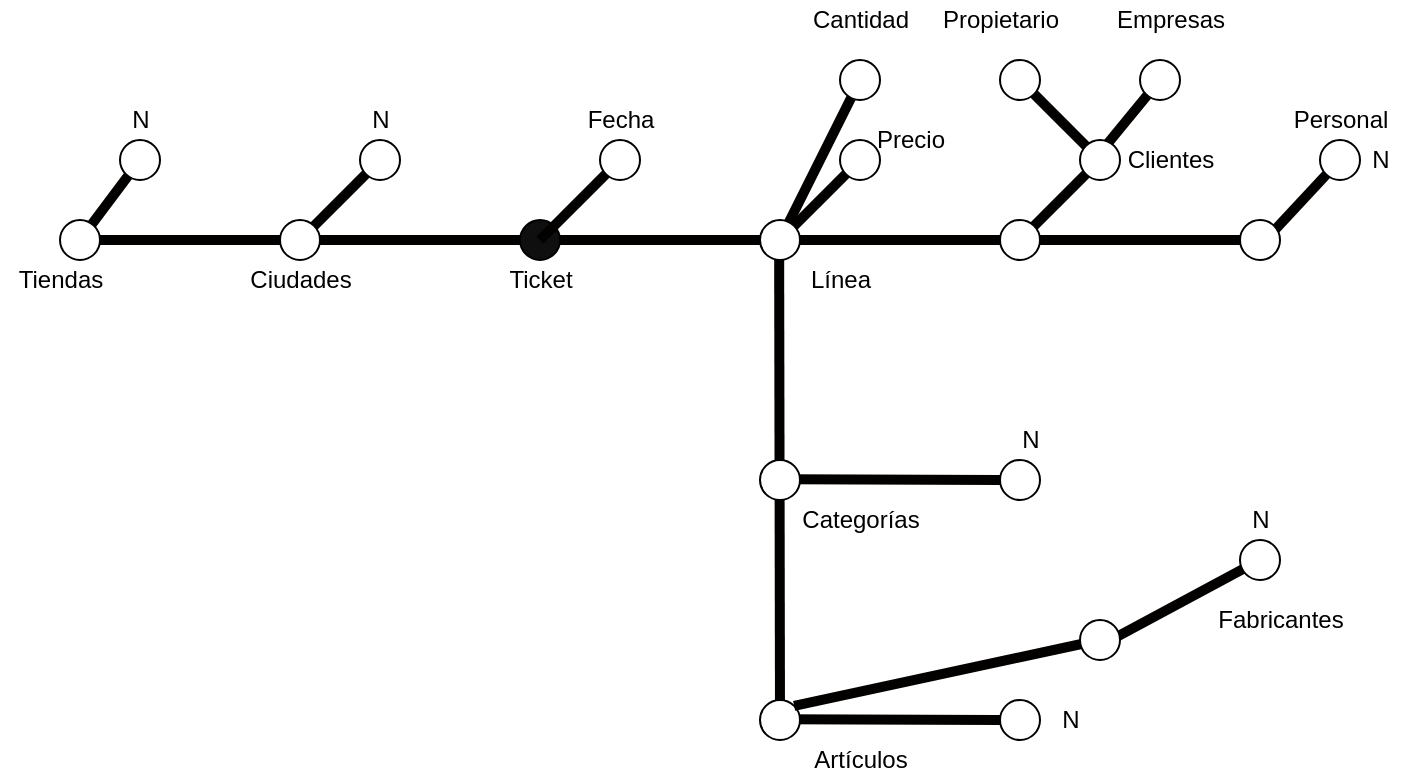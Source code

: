 <mxfile version="16.5.1" type="device"><diagram id="hO-h45bcfFyRjPTY6mH5" name="Página-1"><mxGraphModel dx="868" dy="553" grid="1" gridSize="10" guides="1" tooltips="1" connect="1" arrows="1" fold="1" page="1" pageScale="1" pageWidth="827" pageHeight="1169" math="0" shadow="0"><root><mxCell id="0"/><mxCell id="1" parent="0"/><mxCell id="je22uSwJzcgYAlkE25QJ-40" value="" style="endArrow=none;html=1;rounded=0;fillColor=#a20025;strokeColor=#030000;strokeWidth=5;startArrow=none;" edge="1" parent="1" target="je22uSwJzcgYAlkE25QJ-39"><mxGeometry width="50" height="50" relative="1" as="geometry"><mxPoint x="600" y="200" as="sourcePoint"/><mxPoint x="640" y="160" as="targetPoint"/></mxGeometry></mxCell><mxCell id="je22uSwJzcgYAlkE25QJ-38" value="" style="endArrow=none;html=1;rounded=0;fillColor=#a20025;strokeColor=#030000;strokeWidth=5;startArrow=none;" edge="1" parent="1" target="je22uSwJzcgYAlkE25QJ-37"><mxGeometry width="50" height="50" relative="1" as="geometry"><mxPoint x="480" y="200" as="sourcePoint"/><mxPoint x="520" y="160" as="targetPoint"/></mxGeometry></mxCell><mxCell id="je22uSwJzcgYAlkE25QJ-31" value="" style="endArrow=none;html=1;rounded=0;fillColor=#a20025;strokeColor=#030000;strokeWidth=5;startArrow=none;" edge="1" parent="1" target="je22uSwJzcgYAlkE25QJ-27"><mxGeometry width="50" height="50" relative="1" as="geometry"><mxPoint x="240" y="200" as="sourcePoint"/><mxPoint x="280" y="160" as="targetPoint"/></mxGeometry></mxCell><mxCell id="je22uSwJzcgYAlkE25QJ-17" value="" style="endArrow=none;html=1;rounded=0;fillColor=#a20025;strokeColor=#030000;strokeWidth=5;startArrow=none;" edge="1" parent="1" source="je22uSwJzcgYAlkE25QJ-27"><mxGeometry width="50" height="50" relative="1" as="geometry"><mxPoint x="240" y="200" as="sourcePoint"/><mxPoint x="280" y="160" as="targetPoint"/></mxGeometry></mxCell><mxCell id="je22uSwJzcgYAlkE25QJ-26" value="" style="endArrow=none;html=1;rounded=0;fillColor=#a20025;strokeColor=#030000;strokeWidth=5;startArrow=none;" edge="1" parent="1" target="je22uSwJzcgYAlkE25QJ-25"><mxGeometry width="50" height="50" relative="1" as="geometry"><mxPoint x="130" y="200" as="sourcePoint"/><mxPoint x="160" y="160" as="targetPoint"/></mxGeometry></mxCell><mxCell id="je22uSwJzcgYAlkE25QJ-5" value="" style="endArrow=none;html=1;rounded=0;fillColor=#a20025;strokeColor=#030000;strokeWidth=5;" edge="1" parent="1" target="je22uSwJzcgYAlkE25QJ-4"><mxGeometry width="50" height="50" relative="1" as="geometry"><mxPoint x="120" y="200" as="sourcePoint"/><mxPoint x="760" y="200" as="targetPoint"/></mxGeometry></mxCell><mxCell id="je22uSwJzcgYAlkE25QJ-6" value="" style="ellipse;whiteSpace=wrap;html=1;aspect=fixed;" vertex="1" parent="1"><mxGeometry x="230" y="190" width="20" height="20" as="geometry"/></mxCell><mxCell id="je22uSwJzcgYAlkE25QJ-7" value="" style="endArrow=none;html=1;rounded=0;fillColor=#a20025;strokeColor=#030000;strokeWidth=5;startArrow=none;" edge="1" parent="1" source="je22uSwJzcgYAlkE25QJ-4" target="je22uSwJzcgYAlkE25QJ-6"><mxGeometry width="50" height="50" relative="1" as="geometry"><mxPoint x="140" y="200" as="sourcePoint"/><mxPoint x="760" y="200" as="targetPoint"/></mxGeometry></mxCell><mxCell id="je22uSwJzcgYAlkE25QJ-8" value="" style="ellipse;whiteSpace=wrap;html=1;aspect=fixed;fillColor=#0F0F0F;" vertex="1" parent="1"><mxGeometry x="350" y="190" width="20" height="20" as="geometry"/></mxCell><mxCell id="je22uSwJzcgYAlkE25QJ-9" value="" style="endArrow=none;html=1;rounded=0;fillColor=#a20025;strokeColor=#030000;strokeWidth=5;startArrow=none;" edge="1" parent="1" source="je22uSwJzcgYAlkE25QJ-6" target="je22uSwJzcgYAlkE25QJ-8"><mxGeometry width="50" height="50" relative="1" as="geometry"><mxPoint x="250" y="200" as="sourcePoint"/><mxPoint x="760" y="200" as="targetPoint"/></mxGeometry></mxCell><mxCell id="je22uSwJzcgYAlkE25QJ-13" value="" style="endArrow=none;html=1;rounded=0;fillColor=#a20025;strokeColor=#030000;strokeWidth=5;startArrow=none;" edge="1" parent="1" source="je22uSwJzcgYAlkE25QJ-21" target="je22uSwJzcgYAlkE25QJ-12"><mxGeometry width="50" height="50" relative="1" as="geometry"><mxPoint x="370" y="200" as="sourcePoint"/><mxPoint x="760" y="200" as="targetPoint"/></mxGeometry></mxCell><mxCell id="je22uSwJzcgYAlkE25QJ-16" value="" style="endArrow=none;html=1;rounded=0;fillColor=#a20025;strokeColor=#030000;strokeWidth=5;startArrow=none;" edge="1" parent="1" source="je22uSwJzcgYAlkE25QJ-25"><mxGeometry width="50" height="50" relative="1" as="geometry"><mxPoint x="130" y="200" as="sourcePoint"/><mxPoint x="160" y="160" as="targetPoint"/></mxGeometry></mxCell><mxCell id="je22uSwJzcgYAlkE25QJ-4" value="" style="ellipse;whiteSpace=wrap;html=1;aspect=fixed;" vertex="1" parent="1"><mxGeometry x="120" y="190" width="20" height="20" as="geometry"/></mxCell><mxCell id="je22uSwJzcgYAlkE25QJ-18" value="" style="endArrow=none;html=1;rounded=0;fillColor=#a20025;strokeColor=#030000;strokeWidth=5;startArrow=none;" edge="1" parent="1" source="je22uSwJzcgYAlkE25QJ-35"><mxGeometry width="50" height="50" relative="1" as="geometry"><mxPoint x="360" y="200" as="sourcePoint"/><mxPoint x="400" y="160" as="targetPoint"/></mxGeometry></mxCell><mxCell id="je22uSwJzcgYAlkE25QJ-20" value="" style="endArrow=none;html=1;rounded=0;fillColor=#a20025;strokeColor=#030000;strokeWidth=5;startArrow=none;" edge="1" parent="1" source="je22uSwJzcgYAlkE25QJ-37"><mxGeometry width="50" height="50" relative="1" as="geometry"><mxPoint x="480" y="200" as="sourcePoint"/><mxPoint x="520" y="160" as="targetPoint"/></mxGeometry></mxCell><mxCell id="je22uSwJzcgYAlkE25QJ-22" value="" style="endArrow=none;html=1;rounded=0;fillColor=#a20025;strokeColor=#030000;strokeWidth=5;startArrow=none;" edge="1" parent="1" source="je22uSwJzcgYAlkE25QJ-8" target="je22uSwJzcgYAlkE25QJ-21"><mxGeometry width="50" height="50" relative="1" as="geometry"><mxPoint x="370" y="200" as="sourcePoint"/><mxPoint x="590" y="200" as="targetPoint"/></mxGeometry></mxCell><mxCell id="je22uSwJzcgYAlkE25QJ-23" value="" style="endArrow=none;html=1;rounded=0;fillColor=#a20025;strokeColor=#030000;strokeWidth=5;startArrow=none;" edge="1" parent="1" source="je22uSwJzcgYAlkE25QJ-39"><mxGeometry width="50" height="50" relative="1" as="geometry"><mxPoint x="600" y="200" as="sourcePoint"/><mxPoint x="640" y="160" as="targetPoint"/></mxGeometry></mxCell><mxCell id="je22uSwJzcgYAlkE25QJ-12" value="" style="ellipse;whiteSpace=wrap;html=1;aspect=fixed;" vertex="1" parent="1"><mxGeometry x="590" y="190" width="20" height="20" as="geometry"/></mxCell><mxCell id="je22uSwJzcgYAlkE25QJ-25" value="" style="ellipse;whiteSpace=wrap;html=1;aspect=fixed;" vertex="1" parent="1"><mxGeometry x="150" y="150" width="20" height="20" as="geometry"/></mxCell><mxCell id="je22uSwJzcgYAlkE25QJ-27" value="" style="ellipse;whiteSpace=wrap;html=1;aspect=fixed;" vertex="1" parent="1"><mxGeometry x="270" y="150" width="20" height="20" as="geometry"/></mxCell><mxCell id="je22uSwJzcgYAlkE25QJ-35" value="" style="ellipse;whiteSpace=wrap;html=1;aspect=fixed;" vertex="1" parent="1"><mxGeometry x="390" y="150" width="20" height="20" as="geometry"/></mxCell><mxCell id="je22uSwJzcgYAlkE25QJ-36" value="" style="endArrow=none;html=1;rounded=0;fillColor=#a20025;strokeColor=#030000;strokeWidth=5;startArrow=none;" edge="1" parent="1" target="je22uSwJzcgYAlkE25QJ-35"><mxGeometry width="50" height="50" relative="1" as="geometry"><mxPoint x="360" y="200" as="sourcePoint"/><mxPoint x="400" y="160" as="targetPoint"/></mxGeometry></mxCell><mxCell id="je22uSwJzcgYAlkE25QJ-37" value="" style="ellipse;whiteSpace=wrap;html=1;aspect=fixed;" vertex="1" parent="1"><mxGeometry x="510" y="150" width="20" height="20" as="geometry"/></mxCell><mxCell id="je22uSwJzcgYAlkE25QJ-41" value="" style="endArrow=none;html=1;rounded=0;fillColor=#a20025;strokeColor=#030000;strokeWidth=5;startArrow=none;" edge="1" parent="1"><mxGeometry width="50" height="50" relative="1" as="geometry"><mxPoint x="479.58" y="210" as="sourcePoint"/><mxPoint x="480" y="440" as="targetPoint"/></mxGeometry></mxCell><mxCell id="je22uSwJzcgYAlkE25QJ-44" value="" style="endArrow=none;html=1;rounded=0;fillColor=#a20025;strokeColor=#030000;strokeWidth=5;startArrow=none;" edge="1" parent="1" source="je22uSwJzcgYAlkE25QJ-47"><mxGeometry width="50" height="50" relative="1" as="geometry"><mxPoint x="484" y="319.58" as="sourcePoint"/><mxPoint x="600" y="320" as="targetPoint"/></mxGeometry></mxCell><mxCell id="je22uSwJzcgYAlkE25QJ-45" value="" style="endArrow=none;html=1;rounded=0;fillColor=#a20025;strokeColor=#030000;strokeWidth=5;startArrow=none;" edge="1" parent="1" source="je22uSwJzcgYAlkE25QJ-49"><mxGeometry width="50" height="50" relative="1" as="geometry"><mxPoint x="480" y="439.58" as="sourcePoint"/><mxPoint x="600" y="440" as="targetPoint"/></mxGeometry></mxCell><mxCell id="je22uSwJzcgYAlkE25QJ-47" value="" style="ellipse;whiteSpace=wrap;html=1;aspect=fixed;" vertex="1" parent="1"><mxGeometry x="590" y="310" width="20" height="20" as="geometry"/></mxCell><mxCell id="je22uSwJzcgYAlkE25QJ-48" value="" style="endArrow=none;html=1;rounded=0;fillColor=#a20025;strokeColor=#030000;strokeWidth=5;startArrow=none;" edge="1" parent="1" target="je22uSwJzcgYAlkE25QJ-47"><mxGeometry width="50" height="50" relative="1" as="geometry"><mxPoint x="484" y="319.58" as="sourcePoint"/><mxPoint x="600" y="320" as="targetPoint"/></mxGeometry></mxCell><mxCell id="je22uSwJzcgYAlkE25QJ-42" value="" style="ellipse;whiteSpace=wrap;html=1;aspect=fixed;" vertex="1" parent="1"><mxGeometry x="470" y="310" width="20" height="20" as="geometry"/></mxCell><mxCell id="je22uSwJzcgYAlkE25QJ-49" value="" style="ellipse;whiteSpace=wrap;html=1;aspect=fixed;" vertex="1" parent="1"><mxGeometry x="590" y="430" width="20" height="20" as="geometry"/></mxCell><mxCell id="je22uSwJzcgYAlkE25QJ-50" value="" style="endArrow=none;html=1;rounded=0;fillColor=#a20025;strokeColor=#030000;strokeWidth=5;startArrow=none;" edge="1" parent="1" target="je22uSwJzcgYAlkE25QJ-49"><mxGeometry width="50" height="50" relative="1" as="geometry"><mxPoint x="480" y="439.58" as="sourcePoint"/><mxPoint x="600" y="440.0" as="targetPoint"/></mxGeometry></mxCell><mxCell id="je22uSwJzcgYAlkE25QJ-43" value="" style="ellipse;whiteSpace=wrap;html=1;aspect=fixed;" vertex="1" parent="1"><mxGeometry x="470" y="430" width="20" height="20" as="geometry"/></mxCell><mxCell id="je22uSwJzcgYAlkE25QJ-53" value="N" style="text;html=1;align=center;verticalAlign=middle;resizable=0;points=[];autosize=1;strokeColor=none;fillColor=none;" vertex="1" parent="1"><mxGeometry x="150" y="130" width="20" height="20" as="geometry"/></mxCell><mxCell id="je22uSwJzcgYAlkE25QJ-54" value="N" style="text;html=1;align=center;verticalAlign=middle;resizable=0;points=[];autosize=1;strokeColor=none;fillColor=none;" vertex="1" parent="1"><mxGeometry x="270" y="130" width="20" height="20" as="geometry"/></mxCell><mxCell id="je22uSwJzcgYAlkE25QJ-55" value="Tiendas" style="text;html=1;align=center;verticalAlign=middle;resizable=0;points=[];autosize=1;strokeColor=none;fillColor=none;" vertex="1" parent="1"><mxGeometry x="90" y="210" width="60" height="20" as="geometry"/></mxCell><mxCell id="je22uSwJzcgYAlkE25QJ-56" value="Ciudades" style="text;html=1;align=center;verticalAlign=middle;resizable=0;points=[];autosize=1;strokeColor=none;fillColor=none;" vertex="1" parent="1"><mxGeometry x="205" y="210" width="70" height="20" as="geometry"/></mxCell><mxCell id="je22uSwJzcgYAlkE25QJ-57" value="Ticket" style="text;html=1;align=center;verticalAlign=middle;resizable=0;points=[];autosize=1;strokeColor=none;fillColor=none;" vertex="1" parent="1"><mxGeometry x="335" y="210" width="50" height="20" as="geometry"/></mxCell><mxCell id="je22uSwJzcgYAlkE25QJ-58" value="Línea" style="text;html=1;align=center;verticalAlign=middle;resizable=0;points=[];autosize=1;strokeColor=none;fillColor=none;" vertex="1" parent="1"><mxGeometry x="485" y="210" width="50" height="20" as="geometry"/></mxCell><mxCell id="je22uSwJzcgYAlkE25QJ-59" value="" style="endArrow=none;html=1;rounded=0;fillColor=#a20025;strokeColor=#030000;strokeWidth=5;startArrow=none;" edge="1" parent="1" source="je22uSwJzcgYAlkE25QJ-60"><mxGeometry width="50" height="50" relative="1" as="geometry"><mxPoint x="620.0" y="199.58" as="sourcePoint"/><mxPoint x="720" y="199.58" as="targetPoint"/></mxGeometry></mxCell><mxCell id="je22uSwJzcgYAlkE25QJ-61" value="" style="endArrow=none;html=1;rounded=0;fillColor=#a20025;strokeColor=#030000;strokeWidth=5;startArrow=none;" edge="1" parent="1" source="je22uSwJzcgYAlkE25QJ-12" target="je22uSwJzcgYAlkE25QJ-60"><mxGeometry width="50" height="50" relative="1" as="geometry"><mxPoint x="610" y="200" as="sourcePoint"/><mxPoint x="720" y="199.58" as="targetPoint"/></mxGeometry></mxCell><mxCell id="je22uSwJzcgYAlkE25QJ-62" value="" style="endArrow=none;html=1;rounded=0;fillColor=#a20025;strokeColor=#030000;strokeWidth=5;startArrow=none;" edge="1" parent="1" source="je22uSwJzcgYAlkE25QJ-63"><mxGeometry width="50" height="50" relative="1" as="geometry"><mxPoint x="720" y="202.93" as="sourcePoint"/><mxPoint x="760" y="160" as="targetPoint"/></mxGeometry></mxCell><mxCell id="je22uSwJzcgYAlkE25QJ-63" value="" style="ellipse;whiteSpace=wrap;html=1;aspect=fixed;" vertex="1" parent="1"><mxGeometry x="750" y="150" width="20" height="20" as="geometry"/></mxCell><mxCell id="je22uSwJzcgYAlkE25QJ-64" value="" style="endArrow=none;html=1;rounded=0;fillColor=#a20025;strokeColor=#030000;strokeWidth=5;startArrow=none;" edge="1" parent="1" target="je22uSwJzcgYAlkE25QJ-63"><mxGeometry width="50" height="50" relative="1" as="geometry"><mxPoint x="720" y="202.93" as="sourcePoint"/><mxPoint x="760" y="160" as="targetPoint"/></mxGeometry></mxCell><mxCell id="je22uSwJzcgYAlkE25QJ-65" value="Categorías" style="text;html=1;align=center;verticalAlign=middle;resizable=0;points=[];autosize=1;strokeColor=none;fillColor=none;" vertex="1" parent="1"><mxGeometry x="485" y="330" width="70" height="20" as="geometry"/></mxCell><mxCell id="je22uSwJzcgYAlkE25QJ-66" value="Artículos" style="text;html=1;align=center;verticalAlign=middle;resizable=0;points=[];autosize=1;strokeColor=none;fillColor=none;" vertex="1" parent="1"><mxGeometry x="490" y="450" width="60" height="20" as="geometry"/></mxCell><mxCell id="je22uSwJzcgYAlkE25QJ-68" value="" style="ellipse;whiteSpace=wrap;html=1;aspect=fixed;" vertex="1" parent="1"><mxGeometry x="710" y="350" width="20" height="20" as="geometry"/></mxCell><mxCell id="je22uSwJzcgYAlkE25QJ-69" value="" style="endArrow=none;html=1;rounded=0;fillColor=#a20025;strokeColor=#030000;strokeWidth=5;startArrow=none;exitX=1;exitY=0;exitDx=0;exitDy=0;" edge="1" parent="1" source="je22uSwJzcgYAlkE25QJ-43"><mxGeometry width="50" height="50" relative="1" as="geometry"><mxPoint x="500" y="390" as="sourcePoint"/><mxPoint x="640" y="400" as="targetPoint"/></mxGeometry></mxCell><mxCell id="je22uSwJzcgYAlkE25QJ-70" value="" style="endArrow=none;html=1;rounded=0;fillColor=#a20025;strokeColor=#030000;strokeWidth=5;startArrow=none;exitX=1;exitY=0;exitDx=0;exitDy=0;" edge="1" parent="1" target="je22uSwJzcgYAlkE25QJ-68"><mxGeometry width="50" height="50" relative="1" as="geometry"><mxPoint x="640.001" y="402.929" as="sourcePoint"/><mxPoint x="782.93" y="370.0" as="targetPoint"/></mxGeometry></mxCell><mxCell id="je22uSwJzcgYAlkE25QJ-67" value="" style="ellipse;whiteSpace=wrap;html=1;aspect=fixed;" vertex="1" parent="1"><mxGeometry x="630" y="390" width="20" height="20" as="geometry"/></mxCell><mxCell id="je22uSwJzcgYAlkE25QJ-71" value="N" style="text;html=1;align=center;verticalAlign=middle;resizable=0;points=[];autosize=1;strokeColor=none;fillColor=none;" vertex="1" parent="1"><mxGeometry x="615" y="430" width="20" height="20" as="geometry"/></mxCell><mxCell id="je22uSwJzcgYAlkE25QJ-72" value="Fabricantes" style="text;html=1;align=center;verticalAlign=middle;resizable=0;points=[];autosize=1;strokeColor=none;fillColor=none;" vertex="1" parent="1"><mxGeometry x="690" y="380" width="80" height="20" as="geometry"/></mxCell><mxCell id="je22uSwJzcgYAlkE25QJ-73" value="N" style="text;html=1;align=center;verticalAlign=middle;resizable=0;points=[];autosize=1;strokeColor=none;fillColor=none;" vertex="1" parent="1"><mxGeometry x="710" y="330" width="20" height="20" as="geometry"/></mxCell><mxCell id="je22uSwJzcgYAlkE25QJ-74" value="N" style="text;html=1;align=center;verticalAlign=middle;resizable=0;points=[];autosize=1;strokeColor=none;fillColor=none;" vertex="1" parent="1"><mxGeometry x="595" y="290" width="20" height="20" as="geometry"/></mxCell><mxCell id="je22uSwJzcgYAlkE25QJ-76" value="" style="endArrow=none;html=1;rounded=0;fillColor=#a20025;strokeColor=#030000;strokeWidth=5;startArrow=none;" edge="1" parent="1" source="je22uSwJzcgYAlkE25QJ-32"><mxGeometry width="50" height="50" relative="1" as="geometry"><mxPoint x="480" y="200" as="sourcePoint"/><mxPoint x="520.528" y="118.944" as="targetPoint"/></mxGeometry></mxCell><mxCell id="je22uSwJzcgYAlkE25QJ-32" value="" style="ellipse;whiteSpace=wrap;html=1;aspect=fixed;" vertex="1" parent="1"><mxGeometry x="510" y="110" width="20" height="20" as="geometry"/></mxCell><mxCell id="je22uSwJzcgYAlkE25QJ-77" value="" style="endArrow=none;html=1;rounded=0;fillColor=#a20025;strokeColor=#030000;strokeWidth=5;startArrow=none;" edge="1" parent="1" target="je22uSwJzcgYAlkE25QJ-32"><mxGeometry width="50" height="50" relative="1" as="geometry"><mxPoint x="480" y="200" as="sourcePoint"/><mxPoint x="520.528" y="118.944" as="targetPoint"/></mxGeometry></mxCell><mxCell id="je22uSwJzcgYAlkE25QJ-21" value="" style="ellipse;whiteSpace=wrap;html=1;aspect=fixed;" vertex="1" parent="1"><mxGeometry x="470" y="190" width="20" height="20" as="geometry"/></mxCell><mxCell id="je22uSwJzcgYAlkE25QJ-78" value="Fecha" style="text;html=1;align=center;verticalAlign=middle;resizable=0;points=[];autosize=1;strokeColor=none;fillColor=none;" vertex="1" parent="1"><mxGeometry x="375" y="130" width="50" height="20" as="geometry"/></mxCell><mxCell id="je22uSwJzcgYAlkE25QJ-79" value="Cantidad" style="text;html=1;align=center;verticalAlign=middle;resizable=0;points=[];autosize=1;strokeColor=none;fillColor=none;" vertex="1" parent="1"><mxGeometry x="490" y="80" width="60" height="20" as="geometry"/></mxCell><mxCell id="je22uSwJzcgYAlkE25QJ-80" value="Precio" style="text;html=1;align=center;verticalAlign=middle;resizable=0;points=[];autosize=1;strokeColor=none;fillColor=none;" vertex="1" parent="1"><mxGeometry x="520" y="140" width="50" height="20" as="geometry"/></mxCell><mxCell id="je22uSwJzcgYAlkE25QJ-60" value="" style="ellipse;whiteSpace=wrap;html=1;aspect=fixed;" vertex="1" parent="1"><mxGeometry x="710" y="190" width="20" height="20" as="geometry"/></mxCell><mxCell id="je22uSwJzcgYAlkE25QJ-81" value="" style="endArrow=none;html=1;rounded=0;fillColor=#a20025;strokeColor=#030000;strokeWidth=5;startArrow=none;" edge="1" parent="1" source="je22uSwJzcgYAlkE25QJ-84"><mxGeometry width="50" height="50" relative="1" as="geometry"><mxPoint x="640" y="160" as="sourcePoint"/><mxPoint x="600" y="120" as="targetPoint"/></mxGeometry></mxCell><mxCell id="je22uSwJzcgYAlkE25QJ-83" value="" style="endArrow=none;html=1;rounded=0;fillColor=#a20025;strokeColor=#030000;strokeWidth=5;startArrow=none;" edge="1" parent="1" source="je22uSwJzcgYAlkE25QJ-86"><mxGeometry width="50" height="50" relative="1" as="geometry"><mxPoint x="640" y="156.46" as="sourcePoint"/><mxPoint x="672.929" y="123.531" as="targetPoint"/></mxGeometry></mxCell><mxCell id="je22uSwJzcgYAlkE25QJ-84" value="" style="ellipse;whiteSpace=wrap;html=1;aspect=fixed;" vertex="1" parent="1"><mxGeometry x="590" y="110" width="20" height="20" as="geometry"/></mxCell><mxCell id="je22uSwJzcgYAlkE25QJ-85" value="" style="endArrow=none;html=1;rounded=0;fillColor=#a20025;strokeColor=#030000;strokeWidth=5;startArrow=none;" edge="1" parent="1" target="je22uSwJzcgYAlkE25QJ-84"><mxGeometry width="50" height="50" relative="1" as="geometry"><mxPoint x="640" y="160" as="sourcePoint"/><mxPoint x="600" y="120" as="targetPoint"/></mxGeometry></mxCell><mxCell id="je22uSwJzcgYAlkE25QJ-86" value="" style="ellipse;whiteSpace=wrap;html=1;aspect=fixed;" vertex="1" parent="1"><mxGeometry x="660" y="110" width="20" height="20" as="geometry"/></mxCell><mxCell id="je22uSwJzcgYAlkE25QJ-87" value="" style="endArrow=none;html=1;rounded=0;fillColor=#a20025;strokeColor=#030000;strokeWidth=5;startArrow=none;" edge="1" parent="1" target="je22uSwJzcgYAlkE25QJ-86"><mxGeometry width="50" height="50" relative="1" as="geometry"><mxPoint x="640" y="156.46" as="sourcePoint"/><mxPoint x="672.929" y="123.531" as="targetPoint"/></mxGeometry></mxCell><mxCell id="je22uSwJzcgYAlkE25QJ-39" value="" style="ellipse;whiteSpace=wrap;html=1;aspect=fixed;" vertex="1" parent="1"><mxGeometry x="630" y="150" width="20" height="20" as="geometry"/></mxCell><mxCell id="je22uSwJzcgYAlkE25QJ-88" value="Propietario" style="text;html=1;align=center;verticalAlign=middle;resizable=0;points=[];autosize=1;strokeColor=none;fillColor=none;" vertex="1" parent="1"><mxGeometry x="555" y="80" width="70" height="20" as="geometry"/></mxCell><mxCell id="je22uSwJzcgYAlkE25QJ-89" value="Empresas" style="text;html=1;align=center;verticalAlign=middle;resizable=0;points=[];autosize=1;strokeColor=none;fillColor=none;" vertex="1" parent="1"><mxGeometry x="640" y="80" width="70" height="20" as="geometry"/></mxCell><mxCell id="je22uSwJzcgYAlkE25QJ-90" value="Clientes" style="text;html=1;align=center;verticalAlign=middle;resizable=0;points=[];autosize=1;strokeColor=none;fillColor=none;" vertex="1" parent="1"><mxGeometry x="645" y="150" width="60" height="20" as="geometry"/></mxCell><mxCell id="je22uSwJzcgYAlkE25QJ-91" value="Personal" style="text;html=1;align=center;verticalAlign=middle;resizable=0;points=[];autosize=1;strokeColor=none;fillColor=none;" vertex="1" parent="1"><mxGeometry x="730" y="130" width="60" height="20" as="geometry"/></mxCell><mxCell id="je22uSwJzcgYAlkE25QJ-92" value="N" style="text;html=1;align=center;verticalAlign=middle;resizable=0;points=[];autosize=1;strokeColor=none;fillColor=none;" vertex="1" parent="1"><mxGeometry x="770" y="150" width="20" height="20" as="geometry"/></mxCell></root></mxGraphModel></diagram></mxfile>